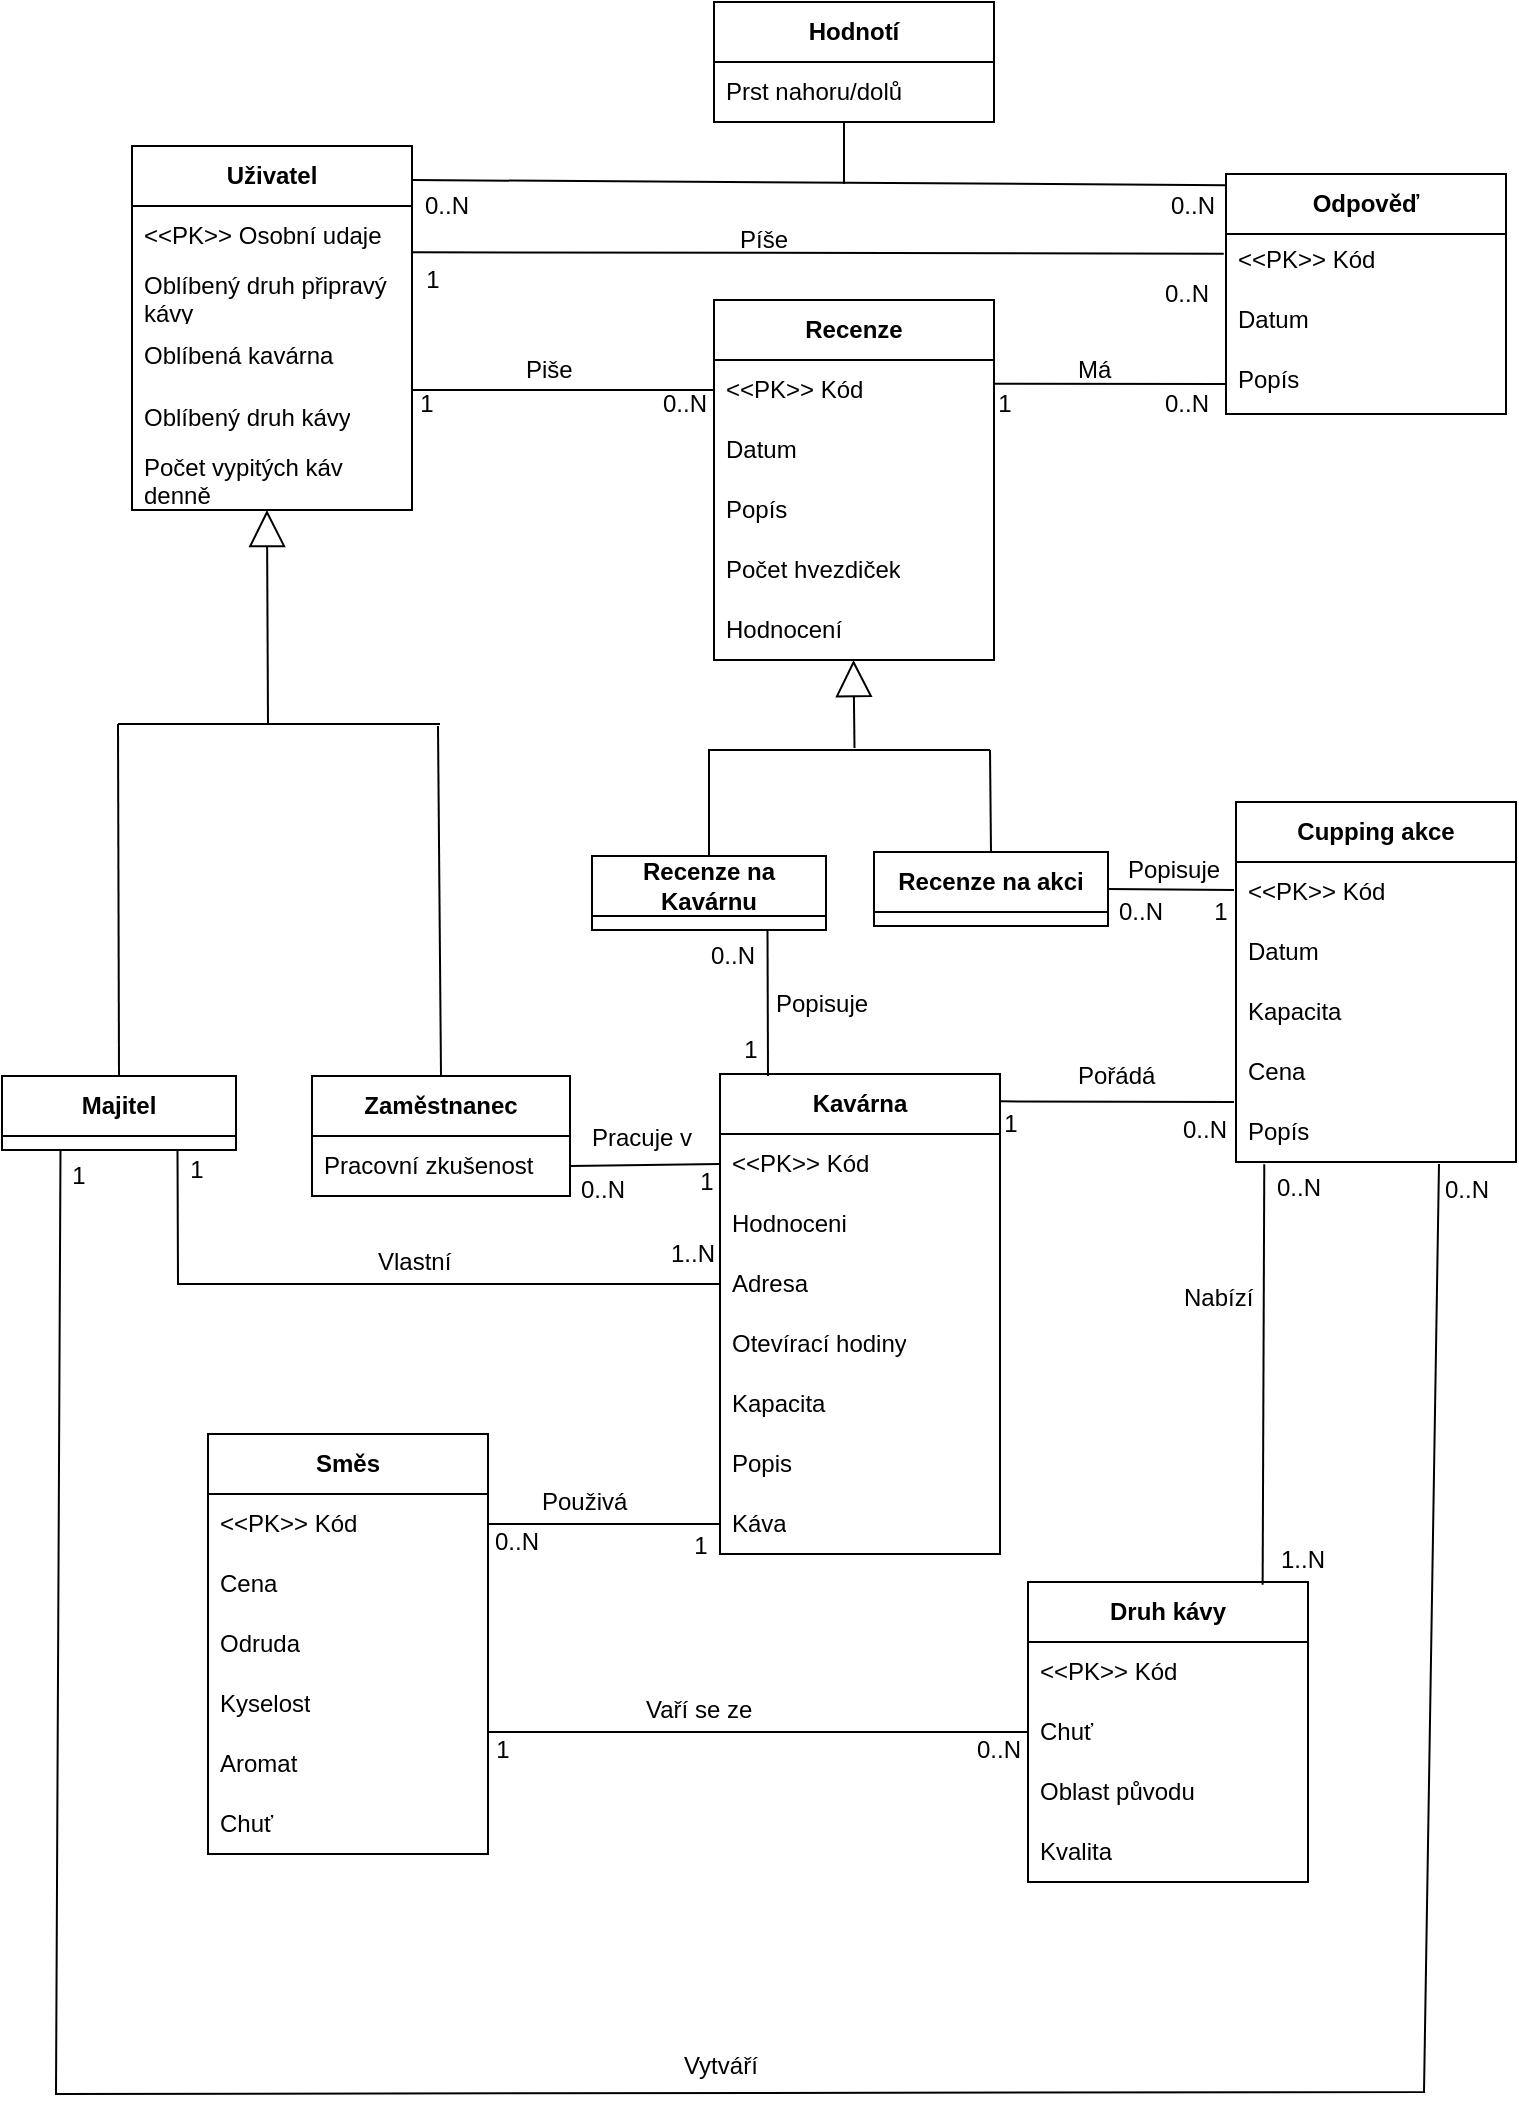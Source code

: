<mxfile version="24.0.4" type="device">
  <diagram name="Page-1" id="c4acf3e9-155e-7222-9cf6-157b1a14988f">
    <mxGraphModel dx="1434" dy="820" grid="0" gridSize="10" guides="1" tooltips="1" connect="1" arrows="1" fold="1" page="1" pageScale="1" pageWidth="850" pageHeight="1100" background="none" math="0" shadow="0">
      <root>
        <mxCell id="0" />
        <mxCell id="1" parent="0" />
        <mxCell id="gZv8Spt1mTWnGqwky7ZV-1" value="&lt;b&gt;Uživatel&lt;/b&gt;" style="swimlane;fontStyle=0;childLayout=stackLayout;horizontal=1;startSize=30;horizontalStack=0;resizeParent=1;resizeParentMax=0;resizeLast=0;collapsible=1;marginBottom=0;whiteSpace=wrap;html=1;spacingTop=0;" parent="1" vertex="1">
          <mxGeometry x="99" y="84" width="140" height="182" as="geometry" />
        </mxCell>
        <mxCell id="gZv8Spt1mTWnGqwky7ZV-2" value="&amp;lt;&amp;lt;PK&amp;gt;&amp;gt; Osobní udaje" style="text;strokeColor=none;fillColor=none;align=left;verticalAlign=middle;spacingLeft=4;spacingRight=4;overflow=hidden;points=[[0,0.5],[1,0.5]];portConstraint=eastwest;rotatable=0;whiteSpace=wrap;html=1;spacingTop=0;" parent="gZv8Spt1mTWnGqwky7ZV-1" vertex="1">
          <mxGeometry y="30" width="140" height="30" as="geometry" />
        </mxCell>
        <mxCell id="gZv8Spt1mTWnGqwky7ZV-3" value="Oblíbený druh připravý kávy" style="text;strokeColor=none;fillColor=none;align=left;verticalAlign=middle;spacingLeft=4;spacingRight=4;overflow=hidden;points=[[0,0.5],[1,0.5]];portConstraint=eastwest;rotatable=0;whiteSpace=wrap;html=1;spacingTop=0;" parent="gZv8Spt1mTWnGqwky7ZV-1" vertex="1">
          <mxGeometry y="60" width="140" height="30" as="geometry" />
        </mxCell>
        <mxCell id="gZv8Spt1mTWnGqwky7ZV-5" value="Oblíbená kavárna" style="text;strokeColor=none;fillColor=none;align=left;verticalAlign=middle;spacingLeft=4;spacingRight=4;overflow=hidden;points=[[0,0.5],[1,0.5]];portConstraint=eastwest;rotatable=0;whiteSpace=wrap;html=1;spacingTop=0;" parent="gZv8Spt1mTWnGqwky7ZV-1" vertex="1">
          <mxGeometry y="90" width="140" height="30" as="geometry" />
        </mxCell>
        <mxCell id="gZv8Spt1mTWnGqwky7ZV-6" value="Oblíbený druh kávy" style="text;strokeColor=none;fillColor=none;align=left;verticalAlign=middle;spacingLeft=4;spacingRight=4;overflow=hidden;points=[[0,0.5],[1,0.5]];portConstraint=eastwest;rotatable=0;whiteSpace=wrap;html=1;spacingTop=0;" parent="gZv8Spt1mTWnGqwky7ZV-1" vertex="1">
          <mxGeometry y="120" width="140" height="31" as="geometry" />
        </mxCell>
        <mxCell id="wn5kkIPa1Au65ifUgXvk-17" value="Počet vypitých káv denně" style="text;strokeColor=none;fillColor=none;align=left;verticalAlign=middle;spacingLeft=4;spacingRight=4;overflow=hidden;points=[[0,0.5],[1,0.5]];portConstraint=eastwest;rotatable=0;whiteSpace=wrap;html=1;spacingTop=0;" parent="gZv8Spt1mTWnGqwky7ZV-1" vertex="1">
          <mxGeometry y="151" width="140" height="31" as="geometry" />
        </mxCell>
        <mxCell id="gZv8Spt1mTWnGqwky7ZV-7" value="&lt;b style=&quot;border-color: var(--border-color);&quot;&gt;Recenze&lt;/b&gt;" style="swimlane;fontStyle=0;childLayout=stackLayout;horizontal=1;startSize=30;horizontalStack=0;resizeParent=1;resizeParentMax=0;resizeLast=0;collapsible=1;marginBottom=0;whiteSpace=wrap;html=1;spacingTop=0;" parent="1" vertex="1">
          <mxGeometry x="390" y="161" width="140" height="180" as="geometry">
            <mxRectangle x="390" y="175" width="84" height="30" as="alternateBounds" />
          </mxGeometry>
        </mxCell>
        <mxCell id="gZv8Spt1mTWnGqwky7ZV-8" value="&amp;lt;&amp;lt;PK&amp;gt;&amp;gt; Kód" style="text;strokeColor=none;fillColor=none;align=left;verticalAlign=middle;spacingLeft=4;spacingRight=4;overflow=hidden;points=[[0,0.5],[1,0.5]];portConstraint=eastwest;rotatable=0;whiteSpace=wrap;html=1;spacingTop=0;" parent="gZv8Spt1mTWnGqwky7ZV-7" vertex="1">
          <mxGeometry y="30" width="140" height="30" as="geometry" />
        </mxCell>
        <mxCell id="gZv8Spt1mTWnGqwky7ZV-9" value="Datum" style="text;strokeColor=none;fillColor=none;align=left;verticalAlign=middle;spacingLeft=4;spacingRight=4;overflow=hidden;points=[[0,0.5],[1,0.5]];portConstraint=eastwest;rotatable=0;whiteSpace=wrap;html=1;spacingTop=0;" parent="gZv8Spt1mTWnGqwky7ZV-7" vertex="1">
          <mxGeometry y="60" width="140" height="30" as="geometry" />
        </mxCell>
        <mxCell id="gZv8Spt1mTWnGqwky7ZV-10" value="Popís" style="text;strokeColor=none;fillColor=none;align=left;verticalAlign=middle;spacingLeft=4;spacingRight=4;overflow=hidden;points=[[0,0.5],[1,0.5]];portConstraint=eastwest;rotatable=0;whiteSpace=wrap;html=1;spacingTop=0;" parent="gZv8Spt1mTWnGqwky7ZV-7" vertex="1">
          <mxGeometry y="90" width="140" height="30" as="geometry" />
        </mxCell>
        <mxCell id="gZv8Spt1mTWnGqwky7ZV-11" value="Počet hvezdiček" style="text;strokeColor=none;fillColor=none;align=left;verticalAlign=middle;spacingLeft=4;spacingRight=4;overflow=hidden;points=[[0,0.5],[1,0.5]];portConstraint=eastwest;rotatable=0;whiteSpace=wrap;html=1;spacingTop=0;" parent="gZv8Spt1mTWnGqwky7ZV-7" vertex="1">
          <mxGeometry y="120" width="140" height="30" as="geometry" />
        </mxCell>
        <mxCell id="gZv8Spt1mTWnGqwky7ZV-12" value="Hodnocení" style="text;strokeColor=none;fillColor=none;align=left;verticalAlign=middle;spacingLeft=4;spacingRight=4;overflow=hidden;points=[[0,0.5],[1,0.5]];portConstraint=eastwest;rotatable=0;whiteSpace=wrap;html=1;spacingTop=0;" parent="gZv8Spt1mTWnGqwky7ZV-7" vertex="1">
          <mxGeometry y="150" width="140" height="30" as="geometry" />
        </mxCell>
        <mxCell id="gZv8Spt1mTWnGqwky7ZV-13" value="&lt;b&gt;Odpověď&lt;/b&gt;" style="swimlane;fontStyle=0;childLayout=stackLayout;horizontal=1;startSize=30;horizontalStack=0;resizeParent=1;resizeParentMax=0;resizeLast=0;collapsible=1;marginBottom=0;whiteSpace=wrap;html=1;spacingTop=0;" parent="1" vertex="1">
          <mxGeometry x="646" y="98.01" width="140" height="120" as="geometry" />
        </mxCell>
        <mxCell id="gZv8Spt1mTWnGqwky7ZV-14" value="&amp;lt;&amp;lt;PK&amp;gt;&amp;gt; Kód" style="text;strokeColor=none;fillColor=none;align=left;verticalAlign=middle;spacingLeft=4;spacingRight=4;overflow=hidden;points=[[0,0.5],[1,0.5]];portConstraint=eastwest;rotatable=0;whiteSpace=wrap;html=1;spacingTop=-11;spacingBottom=-6;" parent="gZv8Spt1mTWnGqwky7ZV-13" vertex="1">
          <mxGeometry y="30" width="140" height="30" as="geometry" />
        </mxCell>
        <mxCell id="gZv8Spt1mTWnGqwky7ZV-15" value="Datum" style="text;strokeColor=none;fillColor=none;align=left;verticalAlign=middle;spacingLeft=4;spacingRight=4;overflow=hidden;points=[[0,0.5],[1,0.5]];portConstraint=eastwest;rotatable=0;whiteSpace=wrap;html=1;spacingTop=-11;spacingBottom=-6;" parent="gZv8Spt1mTWnGqwky7ZV-13" vertex="1">
          <mxGeometry y="60" width="140" height="30" as="geometry" />
        </mxCell>
        <mxCell id="gZv8Spt1mTWnGqwky7ZV-16" value="Popís" style="text;strokeColor=none;fillColor=none;align=left;verticalAlign=middle;spacingLeft=4;spacingRight=4;overflow=hidden;points=[[0,0.5],[1,0.5]];portConstraint=eastwest;rotatable=0;whiteSpace=wrap;html=1;spacingTop=-11;spacingBottom=-6;" parent="gZv8Spt1mTWnGqwky7ZV-13" vertex="1">
          <mxGeometry y="90" width="140" height="30" as="geometry" />
        </mxCell>
        <mxCell id="gZv8Spt1mTWnGqwky7ZV-19" value="Zaměstnanec" style="swimlane;fontStyle=1;childLayout=stackLayout;horizontal=1;startSize=30;horizontalStack=0;resizeParent=1;resizeParentMax=0;resizeLast=0;collapsible=1;marginBottom=0;whiteSpace=wrap;html=1;spacingTop=0;" parent="1" vertex="1">
          <mxGeometry x="189" y="549" width="129" height="60" as="geometry" />
        </mxCell>
        <mxCell id="gZv8Spt1mTWnGqwky7ZV-20" value="Pracovní zkušenost" style="text;strokeColor=none;fillColor=none;align=left;verticalAlign=middle;spacingLeft=4;spacingRight=4;overflow=hidden;points=[[0,0.5],[1,0.5]];portConstraint=eastwest;rotatable=0;whiteSpace=wrap;html=1;spacingTop=0;" parent="gZv8Spt1mTWnGqwky7ZV-19" vertex="1">
          <mxGeometry y="30" width="129" height="30" as="geometry" />
        </mxCell>
        <mxCell id="gZv8Spt1mTWnGqwky7ZV-25" value="Majitel" style="swimlane;fontStyle=1;childLayout=stackLayout;horizontal=1;startSize=30;horizontalStack=0;resizeParent=1;resizeParentMax=0;resizeLast=0;collapsible=1;marginBottom=0;whiteSpace=wrap;html=1;spacingTop=0;" parent="1" vertex="1">
          <mxGeometry x="34" y="549" width="117" height="37" as="geometry" />
        </mxCell>
        <mxCell id="gZv8Spt1mTWnGqwky7ZV-27" value="&lt;b style=&quot;border-color: var(--border-color);&quot;&gt;Kavárna&lt;/b&gt;" style="swimlane;fontStyle=0;childLayout=stackLayout;horizontal=1;startSize=30;horizontalStack=0;resizeParent=1;resizeParentMax=0;resizeLast=0;collapsible=1;marginBottom=0;whiteSpace=wrap;html=1;spacingTop=0;" parent="1" vertex="1">
          <mxGeometry x="393" y="548" width="140" height="240" as="geometry" />
        </mxCell>
        <mxCell id="gZv8Spt1mTWnGqwky7ZV-28" value="&amp;lt;&amp;lt;PK&amp;gt;&amp;gt; Kód" style="text;strokeColor=none;fillColor=none;align=left;verticalAlign=middle;spacingLeft=4;spacingRight=4;overflow=hidden;points=[[0,0.5],[1,0.5]];portConstraint=eastwest;rotatable=0;whiteSpace=wrap;html=1;spacingTop=0;" parent="gZv8Spt1mTWnGqwky7ZV-27" vertex="1">
          <mxGeometry y="30" width="140" height="30" as="geometry" />
        </mxCell>
        <mxCell id="gZv8Spt1mTWnGqwky7ZV-29" value="Hodnoceni&lt;br/&gt;" style="text;strokeColor=none;fillColor=none;align=left;verticalAlign=middle;spacingLeft=4;spacingRight=4;overflow=hidden;points=[[0,0.5],[1,0.5]];portConstraint=eastwest;rotatable=0;whiteSpace=wrap;html=1;spacingTop=0;" parent="gZv8Spt1mTWnGqwky7ZV-27" vertex="1">
          <mxGeometry y="60" width="140" height="30" as="geometry" />
        </mxCell>
        <mxCell id="gZv8Spt1mTWnGqwky7ZV-30" value="Adresa" style="text;strokeColor=none;fillColor=none;align=left;verticalAlign=middle;spacingLeft=4;spacingRight=4;overflow=hidden;points=[[0,0.5],[1,0.5]];portConstraint=eastwest;rotatable=0;whiteSpace=wrap;html=1;spacingTop=0;" parent="gZv8Spt1mTWnGqwky7ZV-27" vertex="1">
          <mxGeometry y="90" width="140" height="30" as="geometry" />
        </mxCell>
        <mxCell id="gZv8Spt1mTWnGqwky7ZV-31" value="Otevírací hodiny" style="text;strokeColor=none;fillColor=none;align=left;verticalAlign=middle;spacingLeft=4;spacingRight=4;overflow=hidden;points=[[0,0.5],[1,0.5]];portConstraint=eastwest;rotatable=0;whiteSpace=wrap;html=1;spacingTop=0;" parent="gZv8Spt1mTWnGqwky7ZV-27" vertex="1">
          <mxGeometry y="120" width="140" height="30" as="geometry" />
        </mxCell>
        <mxCell id="gZv8Spt1mTWnGqwky7ZV-32" value="Kapacita" style="text;strokeColor=none;fillColor=none;align=left;verticalAlign=middle;spacingLeft=4;spacingRight=4;overflow=hidden;points=[[0,0.5],[1,0.5]];portConstraint=eastwest;rotatable=0;whiteSpace=wrap;html=1;spacingTop=0;" parent="gZv8Spt1mTWnGqwky7ZV-27" vertex="1">
          <mxGeometry y="150" width="140" height="30" as="geometry" />
        </mxCell>
        <mxCell id="gZv8Spt1mTWnGqwky7ZV-33" value="Popis" style="text;strokeColor=none;fillColor=none;align=left;verticalAlign=middle;spacingLeft=4;spacingRight=4;overflow=hidden;points=[[0,0.5],[1,0.5]];portConstraint=eastwest;rotatable=0;whiteSpace=wrap;html=1;spacingTop=0;" parent="gZv8Spt1mTWnGqwky7ZV-27" vertex="1">
          <mxGeometry y="180" width="140" height="30" as="geometry" />
        </mxCell>
        <mxCell id="gZv8Spt1mTWnGqwky7ZV-34" value="Káva" style="text;strokeColor=none;fillColor=none;align=left;verticalAlign=middle;spacingLeft=4;spacingRight=4;overflow=hidden;points=[[0,0.5],[1,0.5]];portConstraint=eastwest;rotatable=0;whiteSpace=wrap;html=1;spacingTop=0;" parent="gZv8Spt1mTWnGqwky7ZV-27" vertex="1">
          <mxGeometry y="210" width="140" height="30" as="geometry" />
        </mxCell>
        <mxCell id="gZv8Spt1mTWnGqwky7ZV-35" value="&lt;b style=&quot;border-color: var(--border-color);&quot;&gt;Směs&lt;/b&gt;" style="swimlane;fontStyle=0;childLayout=stackLayout;horizontal=1;startSize=30;horizontalStack=0;resizeParent=1;resizeParentMax=0;resizeLast=0;collapsible=1;marginBottom=0;whiteSpace=wrap;html=1;spacingTop=0;" parent="1" vertex="1">
          <mxGeometry x="137" y="728" width="140" height="210" as="geometry" />
        </mxCell>
        <mxCell id="gZv8Spt1mTWnGqwky7ZV-36" value="&amp;lt;&amp;lt;PK&amp;gt;&amp;gt; Kód" style="text;strokeColor=none;fillColor=none;align=left;verticalAlign=middle;spacingLeft=4;spacingRight=4;overflow=hidden;points=[[0,0.5],[1,0.5]];portConstraint=eastwest;rotatable=0;whiteSpace=wrap;html=1;spacingTop=0;" parent="gZv8Spt1mTWnGqwky7ZV-35" vertex="1">
          <mxGeometry y="30" width="140" height="30" as="geometry" />
        </mxCell>
        <mxCell id="gZv8Spt1mTWnGqwky7ZV-37" value="Cena&lt;br/&gt;" style="text;strokeColor=none;fillColor=none;align=left;verticalAlign=middle;spacingLeft=4;spacingRight=4;overflow=hidden;points=[[0,0.5],[1,0.5]];portConstraint=eastwest;rotatable=0;whiteSpace=wrap;html=1;spacingTop=0;" parent="gZv8Spt1mTWnGqwky7ZV-35" vertex="1">
          <mxGeometry y="60" width="140" height="30" as="geometry" />
        </mxCell>
        <mxCell id="gZv8Spt1mTWnGqwky7ZV-38" value="Odruda&lt;br/&gt;" style="text;strokeColor=none;fillColor=none;align=left;verticalAlign=middle;spacingLeft=4;spacingRight=4;overflow=hidden;points=[[0,0.5],[1,0.5]];portConstraint=eastwest;rotatable=0;whiteSpace=wrap;html=1;spacingTop=0;" parent="gZv8Spt1mTWnGqwky7ZV-35" vertex="1">
          <mxGeometry y="90" width="140" height="30" as="geometry" />
        </mxCell>
        <mxCell id="gZv8Spt1mTWnGqwky7ZV-39" value="Kyselost" style="text;strokeColor=none;fillColor=none;align=left;verticalAlign=middle;spacingLeft=4;spacingRight=4;overflow=hidden;points=[[0,0.5],[1,0.5]];portConstraint=eastwest;rotatable=0;whiteSpace=wrap;html=1;spacingTop=0;" parent="gZv8Spt1mTWnGqwky7ZV-35" vertex="1">
          <mxGeometry y="120" width="140" height="30" as="geometry" />
        </mxCell>
        <mxCell id="gZv8Spt1mTWnGqwky7ZV-40" value="Aromat" style="text;strokeColor=none;fillColor=none;align=left;verticalAlign=middle;spacingLeft=4;spacingRight=4;overflow=hidden;points=[[0,0.5],[1,0.5]];portConstraint=eastwest;rotatable=0;whiteSpace=wrap;html=1;spacingTop=0;" parent="gZv8Spt1mTWnGqwky7ZV-35" vertex="1">
          <mxGeometry y="150" width="140" height="30" as="geometry" />
        </mxCell>
        <mxCell id="gZv8Spt1mTWnGqwky7ZV-41" value="Chuť" style="text;strokeColor=none;fillColor=none;align=left;verticalAlign=middle;spacingLeft=4;spacingRight=4;overflow=hidden;points=[[0,0.5],[1,0.5]];portConstraint=eastwest;rotatable=0;whiteSpace=wrap;html=1;spacingTop=0;" parent="gZv8Spt1mTWnGqwky7ZV-35" vertex="1">
          <mxGeometry y="180" width="140" height="30" as="geometry" />
        </mxCell>
        <mxCell id="gZv8Spt1mTWnGqwky7ZV-43" value="&lt;b style=&quot;border-color: var(--border-color);&quot;&gt;Cupping akce&lt;/b&gt;" style="swimlane;fontStyle=0;childLayout=stackLayout;horizontal=1;startSize=30;horizontalStack=0;resizeParent=1;resizeParentMax=0;resizeLast=0;collapsible=1;marginBottom=0;whiteSpace=wrap;html=1;spacingTop=0;" parent="1" vertex="1">
          <mxGeometry x="651" y="412" width="140" height="180" as="geometry" />
        </mxCell>
        <mxCell id="gZv8Spt1mTWnGqwky7ZV-44" value="&amp;lt;&amp;lt;PK&amp;gt;&amp;gt; Kód" style="text;strokeColor=none;fillColor=none;align=left;verticalAlign=middle;spacingLeft=4;spacingRight=4;overflow=hidden;points=[[0,0.5],[1,0.5]];portConstraint=eastwest;rotatable=0;whiteSpace=wrap;html=1;spacingTop=0;" parent="gZv8Spt1mTWnGqwky7ZV-43" vertex="1">
          <mxGeometry y="30" width="140" height="30" as="geometry" />
        </mxCell>
        <mxCell id="gZv8Spt1mTWnGqwky7ZV-45" value="Datum" style="text;strokeColor=none;fillColor=none;align=left;verticalAlign=middle;spacingLeft=4;spacingRight=4;overflow=hidden;points=[[0,0.5],[1,0.5]];portConstraint=eastwest;rotatable=0;whiteSpace=wrap;html=1;spacingTop=0;" parent="gZv8Spt1mTWnGqwky7ZV-43" vertex="1">
          <mxGeometry y="60" width="140" height="30" as="geometry" />
        </mxCell>
        <mxCell id="gZv8Spt1mTWnGqwky7ZV-46" value="Kapacita" style="text;strokeColor=none;fillColor=none;align=left;verticalAlign=middle;spacingLeft=4;spacingRight=4;overflow=hidden;points=[[0,0.5],[1,0.5]];portConstraint=eastwest;rotatable=0;whiteSpace=wrap;html=1;spacingTop=0;" parent="gZv8Spt1mTWnGqwky7ZV-43" vertex="1">
          <mxGeometry y="90" width="140" height="30" as="geometry" />
        </mxCell>
        <mxCell id="gZv8Spt1mTWnGqwky7ZV-47" value="Cena" style="text;strokeColor=none;fillColor=none;align=left;verticalAlign=middle;spacingLeft=4;spacingRight=4;overflow=hidden;points=[[0,0.5],[1,0.5]];portConstraint=eastwest;rotatable=0;whiteSpace=wrap;html=1;spacingTop=0;" parent="gZv8Spt1mTWnGqwky7ZV-43" vertex="1">
          <mxGeometry y="120" width="140" height="30" as="geometry" />
        </mxCell>
        <mxCell id="gZv8Spt1mTWnGqwky7ZV-48" value="Popís&lt;br/&gt;" style="text;strokeColor=none;fillColor=none;align=left;verticalAlign=middle;spacingLeft=4;spacingRight=4;overflow=hidden;points=[[0,0.5],[1,0.5]];portConstraint=eastwest;rotatable=0;whiteSpace=wrap;html=1;spacingTop=0;" parent="gZv8Spt1mTWnGqwky7ZV-43" vertex="1">
          <mxGeometry y="150" width="140" height="30" as="geometry" />
        </mxCell>
        <mxCell id="gZv8Spt1mTWnGqwky7ZV-50" value="Druh kávy" style="swimlane;fontStyle=1;childLayout=stackLayout;horizontal=1;startSize=30;horizontalStack=0;resizeParent=1;resizeParentMax=0;resizeLast=0;collapsible=1;marginBottom=0;whiteSpace=wrap;html=1;spacingTop=0;" parent="1" vertex="1">
          <mxGeometry x="547" y="802" width="140" height="150" as="geometry" />
        </mxCell>
        <mxCell id="gZv8Spt1mTWnGqwky7ZV-51" value="&amp;lt;&amp;lt;PK&amp;gt;&amp;gt; Kód" style="text;strokeColor=none;fillColor=none;align=left;verticalAlign=middle;spacingLeft=4;spacingRight=4;overflow=hidden;points=[[0,0.5],[1,0.5]];portConstraint=eastwest;rotatable=0;whiteSpace=wrap;html=1;spacingTop=0;" parent="gZv8Spt1mTWnGqwky7ZV-50" vertex="1">
          <mxGeometry y="30" width="140" height="30" as="geometry" />
        </mxCell>
        <mxCell id="gZv8Spt1mTWnGqwky7ZV-135" value="Chuť" style="text;strokeColor=none;fillColor=none;align=left;verticalAlign=middle;spacingLeft=4;spacingRight=4;overflow=hidden;points=[[0,0.5],[1,0.5]];portConstraint=eastwest;rotatable=0;whiteSpace=wrap;html=1;spacingTop=0;" parent="gZv8Spt1mTWnGqwky7ZV-50" vertex="1">
          <mxGeometry y="60" width="140" height="30" as="geometry" />
        </mxCell>
        <mxCell id="gZv8Spt1mTWnGqwky7ZV-136" value="Oblast původu" style="text;strokeColor=none;fillColor=none;align=left;verticalAlign=middle;spacingLeft=4;spacingRight=4;overflow=hidden;points=[[0,0.5],[1,0.5]];portConstraint=eastwest;rotatable=0;whiteSpace=wrap;html=1;spacingTop=0;" parent="gZv8Spt1mTWnGqwky7ZV-50" vertex="1">
          <mxGeometry y="90" width="140" height="30" as="geometry" />
        </mxCell>
        <mxCell id="gZv8Spt1mTWnGqwky7ZV-137" value="Kvalita" style="text;strokeColor=none;fillColor=none;align=left;verticalAlign=middle;spacingLeft=4;spacingRight=4;overflow=hidden;points=[[0,0.5],[1,0.5]];portConstraint=eastwest;rotatable=0;whiteSpace=wrap;html=1;spacingTop=0;" parent="gZv8Spt1mTWnGqwky7ZV-50" vertex="1">
          <mxGeometry y="120" width="140" height="30" as="geometry" />
        </mxCell>
        <mxCell id="gZv8Spt1mTWnGqwky7ZV-58" value="" style="endArrow=none;html=1;rounded=0;entryX=0.934;entryY=0.1;entryDx=0;entryDy=0;entryPerimeter=0;spacingTop=0;" parent="1" target="gZv8Spt1mTWnGqwky7ZV-124" edge="1">
          <mxGeometry width="50" height="50" relative="1" as="geometry">
            <mxPoint x="239" y="101" as="sourcePoint" />
            <mxPoint x="359" y="164" as="targetPoint" />
          </mxGeometry>
        </mxCell>
        <mxCell id="gZv8Spt1mTWnGqwky7ZV-60" value="" style="endArrow=none;html=1;rounded=0;exitX=0.998;exitY=0.771;exitDx=0;exitDy=0;exitPerimeter=0;spacingTop=0;entryX=-0.008;entryY=0.327;entryDx=0;entryDy=0;entryPerimeter=0;" parent="1" source="gZv8Spt1mTWnGqwky7ZV-2" target="gZv8Spt1mTWnGqwky7ZV-14" edge="1">
          <mxGeometry width="50" height="50" relative="1" as="geometry">
            <mxPoint x="240" y="178" as="sourcePoint" />
            <mxPoint x="644" y="147" as="targetPoint" />
          </mxGeometry>
        </mxCell>
        <mxCell id="gZv8Spt1mTWnGqwky7ZV-62" value="" style="endArrow=none;html=1;rounded=0;exitX=0.313;exitY=0.109;exitDx=0;exitDy=0;spacingTop=0;entryX=0;entryY=0.5;entryDx=0;entryDy=0;exitPerimeter=0;" parent="1" source="gZv8Spt1mTWnGqwky7ZV-126" target="gZv8Spt1mTWnGqwky7ZV-16" edge="1">
          <mxGeometry width="50" height="50" relative="1" as="geometry">
            <mxPoint x="515" y="251" as="sourcePoint" />
            <mxPoint x="654" y="188" as="targetPoint" />
          </mxGeometry>
        </mxCell>
        <mxCell id="gZv8Spt1mTWnGqwky7ZV-64" value="Má" style="text;whiteSpace=wrap;html=1;spacingTop=0;" parent="1" vertex="1">
          <mxGeometry x="569.997" y="182.007" width="45" height="36" as="geometry" />
        </mxCell>
        <mxCell id="gZv8Spt1mTWnGqwky7ZV-65" value="" style="endArrow=block;endSize=16;endFill=0;html=1;rounded=0;spacingTop=0;entryX=0.482;entryY=1;entryDx=0;entryDy=0;entryPerimeter=0;" parent="1" target="wn5kkIPa1Au65ifUgXvk-17" edge="1">
          <mxGeometry x="0.004" width="160" relative="1" as="geometry">
            <mxPoint x="167" y="373" as="sourcePoint" />
            <mxPoint x="167" y="327" as="targetPoint" />
            <mxPoint as="offset" />
          </mxGeometry>
        </mxCell>
        <mxCell id="gZv8Spt1mTWnGqwky7ZV-68" value="" style="endArrow=none;html=1;rounded=0;entryX=0;entryY=0.5;entryDx=0;entryDy=0;exitX=1;exitY=0.5;exitDx=0;exitDy=0;spacingTop=0;" parent="1" source="gZv8Spt1mTWnGqwky7ZV-20" target="gZv8Spt1mTWnGqwky7ZV-28" edge="1">
          <mxGeometry width="50" height="50" relative="1" as="geometry">
            <mxPoint x="307" y="477" as="sourcePoint" />
            <mxPoint x="374" y="513" as="targetPoint" />
          </mxGeometry>
        </mxCell>
        <mxCell id="gZv8Spt1mTWnGqwky7ZV-69" value="Pracuje v" style="text;whiteSpace=wrap;spacingTop=0;" parent="1" vertex="1">
          <mxGeometry x="327.0" y="566.002" width="77" height="36" as="geometry" />
        </mxCell>
        <mxCell id="gZv8Spt1mTWnGqwky7ZV-70" value="" style="endArrow=none;html=1;rounded=0;entryX=0;entryY=0.5;entryDx=0;entryDy=0;spacingTop=0;" parent="1" target="gZv8Spt1mTWnGqwky7ZV-8" edge="1">
          <mxGeometry width="50" height="50" relative="1" as="geometry">
            <mxPoint x="239" y="206" as="sourcePoint" />
            <mxPoint x="368" y="276" as="targetPoint" />
          </mxGeometry>
        </mxCell>
        <mxCell id="gZv8Spt1mTWnGqwky7ZV-71" value="Piše" style="text;whiteSpace=wrap;html=1;spacingTop=0;" parent="1" vertex="1">
          <mxGeometry x="294.001" y="182.004" width="51" height="36" as="geometry" />
        </mxCell>
        <mxCell id="gZv8Spt1mTWnGqwky7ZV-72" value="" style="endArrow=none;html=1;rounded=0;spacingTop=0;entryX=0;entryY=0.5;entryDx=0;entryDy=0;exitX=1;exitY=0.5;exitDx=0;exitDy=0;" parent="1" source="gZv8Spt1mTWnGqwky7ZV-36" target="gZv8Spt1mTWnGqwky7ZV-34" edge="1">
          <mxGeometry width="50" height="50" relative="1" as="geometry">
            <mxPoint x="280" y="779" as="sourcePoint" />
            <mxPoint x="418" y="899" as="targetPoint" />
          </mxGeometry>
        </mxCell>
        <mxCell id="gZv8Spt1mTWnGqwky7ZV-74" value="" style="endArrow=none;html=1;rounded=0;exitX=1;exitY=0.5;exitDx=0;exitDy=0;spacingTop=0;" parent="1" source="adDygDl6q8lvjOEfzrc6-4" edge="1">
          <mxGeometry width="50" height="50" relative="1" as="geometry">
            <mxPoint x="613" y="430" as="sourcePoint" />
            <mxPoint x="650" y="456" as="targetPoint" />
            <Array as="points" />
          </mxGeometry>
        </mxCell>
        <mxCell id="gZv8Spt1mTWnGqwky7ZV-75" value="Popisuje" style="text;whiteSpace=wrap;html=1;spacingTop=0;" parent="1" vertex="1">
          <mxGeometry x="595.497" y="431.997" width="43" height="36" as="geometry" />
        </mxCell>
        <mxCell id="gZv8Spt1mTWnGqwky7ZV-77" value="Použivá" style="text;whiteSpace=wrap;html=1;spacingTop=0;" parent="1" vertex="1">
          <mxGeometry x="302" y="747.996" width="71" height="36" as="geometry" />
        </mxCell>
        <mxCell id="gZv8Spt1mTWnGqwky7ZV-78" value="" style="endArrow=none;html=1;rounded=0;entryX=0;entryY=0.5;entryDx=0;entryDy=0;spacingTop=0;exitX=1;exitY=0.967;exitDx=0;exitDy=0;exitPerimeter=0;" parent="1" source="gZv8Spt1mTWnGqwky7ZV-39" target="gZv8Spt1mTWnGqwky7ZV-135" edge="1">
          <mxGeometry width="50" height="50" relative="1" as="geometry">
            <mxPoint x="340" y="892" as="sourcePoint" />
            <mxPoint x="545.32" y="824.44" as="targetPoint" />
          </mxGeometry>
        </mxCell>
        <mxCell id="gZv8Spt1mTWnGqwky7ZV-80" value="Vytváří" style="text;whiteSpace=wrap;html=1;spacingTop=0;" parent="1" vertex="1">
          <mxGeometry x="372.998" y="1030.004" width="65" height="36" as="geometry" />
        </mxCell>
        <mxCell id="gZv8Spt1mTWnGqwky7ZV-81" value="" style="endArrow=none;html=1;rounded=0;spacingTop=0;exitX=1.003;exitY=0.057;exitDx=0;exitDy=0;exitPerimeter=0;" parent="1" source="gZv8Spt1mTWnGqwky7ZV-27" edge="1">
          <mxGeometry width="50" height="50" relative="1" as="geometry">
            <mxPoint x="534" y="563" as="sourcePoint" />
            <mxPoint x="650" y="562" as="targetPoint" />
          </mxGeometry>
        </mxCell>
        <mxCell id="gZv8Spt1mTWnGqwky7ZV-82" value="Pořádá" style="text;whiteSpace=wrap;html=1;spacingTop=0;" parent="1" vertex="1">
          <mxGeometry x="570" y="535" width="50" height="36" as="geometry" />
        </mxCell>
        <mxCell id="gZv8Spt1mTWnGqwky7ZV-83" value="" style="endArrow=none;html=1;rounded=0;entryX=0.008;entryY=0.974;entryDx=0;entryDy=0;entryPerimeter=0;spacingTop=0;exitX=0.101;exitY=1.038;exitDx=0;exitDy=0;exitPerimeter=0;" parent="1" source="gZv8Spt1mTWnGqwky7ZV-48" target="gZv8Spt1mTWnGqwky7ZV-109" edge="1">
          <mxGeometry width="50" height="50" relative="1" as="geometry">
            <mxPoint x="668" y="660" as="sourcePoint" />
            <mxPoint x="687" y="789" as="targetPoint" />
          </mxGeometry>
        </mxCell>
        <mxCell id="gZv8Spt1mTWnGqwky7ZV-85" value="" style="endArrow=none;html=1;rounded=0;entryX=0;entryY=0.5;entryDx=0;entryDy=0;spacingTop=0;exitX=0.75;exitY=1;exitDx=0;exitDy=0;" parent="1" source="gZv8Spt1mTWnGqwky7ZV-25" target="gZv8Spt1mTWnGqwky7ZV-30" edge="1">
          <mxGeometry width="50" height="50" relative="1" as="geometry">
            <mxPoint x="153" y="707" as="sourcePoint" />
            <mxPoint x="371" y="599" as="targetPoint" />
            <Array as="points">
              <mxPoint x="122" y="653" />
            </Array>
          </mxGeometry>
        </mxCell>
        <mxCell id="gZv8Spt1mTWnGqwky7ZV-86" value="Vlastní" style="text;whiteSpace=wrap;spacingTop=0;" parent="1" vertex="1">
          <mxGeometry x="219.997" y="627.999" width="63" height="36" as="geometry" />
        </mxCell>
        <mxCell id="gZv8Spt1mTWnGqwky7ZV-87" value="Píše" style="text;whiteSpace=wrap;html=1;spacingTop=0;" parent="1" vertex="1">
          <mxGeometry x="401.004" y="116.996" width="69" height="36" as="geometry" />
        </mxCell>
        <mxCell id="gZv8Spt1mTWnGqwky7ZV-88" value="Vaří se ze" style="text;whiteSpace=wrap;spacingTop=0;" parent="1" vertex="1">
          <mxGeometry x="354.001" y="852.003" width="80" height="36" as="geometry" />
        </mxCell>
        <mxCell id="gZv8Spt1mTWnGqwky7ZV-89" value="Nabízí" style="text;whiteSpace=wrap;spacingTop=0;" parent="1" vertex="1">
          <mxGeometry x="622.996" y="645.998" width="61" height="36" as="geometry" />
        </mxCell>
        <mxCell id="gZv8Spt1mTWnGqwky7ZV-99" value="" style="endArrow=none;html=1;rounded=0;spacingTop=0;" parent="1" edge="1">
          <mxGeometry width="50" height="50" relative="1" as="geometry">
            <mxPoint x="92" y="373" as="sourcePoint" />
            <mxPoint x="253" y="373" as="targetPoint" />
          </mxGeometry>
        </mxCell>
        <mxCell id="gZv8Spt1mTWnGqwky7ZV-100" value="" style="endArrow=none;html=1;rounded=0;exitX=0.5;exitY=0;exitDx=0;exitDy=0;spacingTop=0;" parent="1" source="gZv8Spt1mTWnGqwky7ZV-25" edge="1">
          <mxGeometry width="50" height="50" relative="1" as="geometry">
            <mxPoint x="86" y="411" as="sourcePoint" />
            <mxPoint x="92" y="373" as="targetPoint" />
          </mxGeometry>
        </mxCell>
        <mxCell id="gZv8Spt1mTWnGqwky7ZV-101" value="" style="endArrow=none;html=1;rounded=0;spacingTop=0;exitX=0.5;exitY=0;exitDx=0;exitDy=0;" parent="1" source="gZv8Spt1mTWnGqwky7ZV-19" edge="1">
          <mxGeometry width="50" height="50" relative="1" as="geometry">
            <mxPoint x="252" y="412" as="sourcePoint" />
            <mxPoint x="252" y="374" as="targetPoint" />
          </mxGeometry>
        </mxCell>
        <mxCell id="gZv8Spt1mTWnGqwky7ZV-102" value="" style="endArrow=none;html=1;rounded=0;entryX=0.725;entryY=1.033;entryDx=0;entryDy=0;entryPerimeter=0;spacingTop=0;exitX=0.25;exitY=1;exitDx=0;exitDy=0;" parent="1" source="gZv8Spt1mTWnGqwky7ZV-25" target="gZv8Spt1mTWnGqwky7ZV-48" edge="1">
          <mxGeometry width="50" height="50" relative="1" as="geometry">
            <mxPoint x="61" y="634" as="sourcePoint" />
            <mxPoint x="347" y="559" as="targetPoint" />
            <Array as="points">
              <mxPoint x="61" y="1058" />
              <mxPoint x="745" y="1057" />
            </Array>
          </mxGeometry>
        </mxCell>
        <mxCell id="gZv8Spt1mTWnGqwky7ZV-103" value="0..N" style="text;html=1;align=center;verticalAlign=middle;resizable=0;points=[];autosize=1;strokeColor=none;fillColor=none;" parent="1" vertex="1">
          <mxGeometry x="746" y="593" width="40" height="26" as="geometry" />
        </mxCell>
        <mxCell id="gZv8Spt1mTWnGqwky7ZV-104" value="0..N" style="text;html=1;align=center;verticalAlign=middle;resizable=0;points=[];autosize=1;strokeColor=none;fillColor=none;" parent="1" vertex="1">
          <mxGeometry x="662" y="592" width="40" height="26" as="geometry" />
        </mxCell>
        <mxCell id="gZv8Spt1mTWnGqwky7ZV-105" value="1" style="text;html=1;align=center;verticalAlign=middle;resizable=0;points=[];autosize=1;strokeColor=none;fillColor=none;" parent="1" vertex="1">
          <mxGeometry x="59" y="586" width="25" height="26" as="geometry" />
        </mxCell>
        <mxCell id="gZv8Spt1mTWnGqwky7ZV-107" value="1" style="text;html=1;align=center;verticalAlign=middle;resizable=0;points=[];autosize=1;strokeColor=none;fillColor=none;" parent="1" vertex="1">
          <mxGeometry x="118" y="583" width="25" height="26" as="geometry" />
        </mxCell>
        <mxCell id="gZv8Spt1mTWnGqwky7ZV-108" value="1..N" style="text;html=1;align=center;verticalAlign=middle;resizable=0;points=[];autosize=1;strokeColor=none;fillColor=none;" parent="1" vertex="1">
          <mxGeometry x="359" y="625" width="40" height="26" as="geometry" />
        </mxCell>
        <mxCell id="gZv8Spt1mTWnGqwky7ZV-109" value="1..N" style="text;html=1;align=center;verticalAlign=middle;resizable=0;points=[];autosize=1;strokeColor=none;fillColor=none;" parent="1" vertex="1">
          <mxGeometry x="664" y="778" width="40" height="26" as="geometry" />
        </mxCell>
        <mxCell id="gZv8Spt1mTWnGqwky7ZV-110" value="1" style="text;html=1;align=center;verticalAlign=middle;resizable=0;points=[];autosize=1;strokeColor=none;fillColor=none;" parent="1" vertex="1">
          <mxGeometry x="370" y="771" width="25" height="26" as="geometry" />
        </mxCell>
        <mxCell id="gZv8Spt1mTWnGqwky7ZV-111" value="0..N" style="text;html=1;align=center;verticalAlign=middle;resizable=0;points=[];autosize=1;strokeColor=none;fillColor=none;" parent="1" vertex="1">
          <mxGeometry x="512" y="873" width="40" height="26" as="geometry" />
        </mxCell>
        <mxCell id="gZv8Spt1mTWnGqwky7ZV-112" value="0..N" style="text;html=1;align=center;verticalAlign=middle;resizable=0;points=[];autosize=1;strokeColor=none;fillColor=none;" parent="1" vertex="1">
          <mxGeometry x="271" y="769" width="40" height="26" as="geometry" />
        </mxCell>
        <mxCell id="gZv8Spt1mTWnGqwky7ZV-113" value="1" style="text;html=1;align=center;verticalAlign=middle;resizable=0;points=[];autosize=1;strokeColor=none;fillColor=none;" parent="1" vertex="1">
          <mxGeometry x="271" y="873" width="25" height="26" as="geometry" />
        </mxCell>
        <mxCell id="gZv8Spt1mTWnGqwky7ZV-114" value="0..N" style="text;html=1;align=center;verticalAlign=middle;resizable=0;points=[];autosize=1;strokeColor=none;fillColor=none;" parent="1" vertex="1">
          <mxGeometry x="615" y="563" width="40" height="26" as="geometry" />
        </mxCell>
        <mxCell id="gZv8Spt1mTWnGqwky7ZV-117" value="1" style="text;html=1;align=center;verticalAlign=middle;resizable=0;points=[];autosize=1;strokeColor=none;fillColor=none;" parent="1" vertex="1">
          <mxGeometry x="525" y="560" width="25" height="26" as="geometry" />
        </mxCell>
        <mxCell id="gZv8Spt1mTWnGqwky7ZV-118" value="0..N" style="text;html=1;align=center;verticalAlign=middle;resizable=0;points=[];autosize=1;strokeColor=none;fillColor=none;" parent="1" vertex="1">
          <mxGeometry x="314" y="593" width="40" height="26" as="geometry" />
        </mxCell>
        <mxCell id="gZv8Spt1mTWnGqwky7ZV-119" value="1" style="text;html=1;align=center;verticalAlign=middle;resizable=0;points=[];autosize=1;strokeColor=none;fillColor=none;" parent="1" vertex="1">
          <mxGeometry x="373" y="589" width="25" height="26" as="geometry" />
        </mxCell>
        <mxCell id="gZv8Spt1mTWnGqwky7ZV-120" value="0..N" style="text;html=1;align=center;verticalAlign=middle;resizable=0;points=[];autosize=1;strokeColor=none;fillColor=none;" parent="1" vertex="1">
          <mxGeometry x="355" y="200" width="40" height="26" as="geometry" />
        </mxCell>
        <mxCell id="gZv8Spt1mTWnGqwky7ZV-121" value="1" style="text;html=1;align=center;verticalAlign=middle;resizable=0;points=[];autosize=1;strokeColor=none;fillColor=none;" parent="1" vertex="1">
          <mxGeometry x="233" y="200" width="25" height="26" as="geometry" />
        </mxCell>
        <mxCell id="gZv8Spt1mTWnGqwky7ZV-122" value="1" style="text;html=1;align=center;verticalAlign=middle;resizable=0;points=[];autosize=1;strokeColor=none;fillColor=none;" parent="1" vertex="1">
          <mxGeometry x="236" y="138" width="25" height="26" as="geometry" />
        </mxCell>
        <mxCell id="gZv8Spt1mTWnGqwky7ZV-124" value="0..N" style="text;html=1;align=center;verticalAlign=middle;resizable=0;points=[];autosize=1;strokeColor=none;fillColor=none;" parent="1" vertex="1">
          <mxGeometry x="609" y="101" width="40" height="26" as="geometry" />
        </mxCell>
        <mxCell id="gZv8Spt1mTWnGqwky7ZV-125" value="0..N" style="text;html=1;align=center;verticalAlign=middle;resizable=0;points=[];autosize=1;strokeColor=none;fillColor=none;" parent="1" vertex="1">
          <mxGeometry x="606" y="145.01" width="40" height="26" as="geometry" />
        </mxCell>
        <mxCell id="gZv8Spt1mTWnGqwky7ZV-126" value="1" style="text;html=1;align=center;verticalAlign=middle;resizable=0;points=[];autosize=1;strokeColor=none;fillColor=none;" parent="1" vertex="1">
          <mxGeometry x="522" y="200" width="25" height="26" as="geometry" />
        </mxCell>
        <mxCell id="gZv8Spt1mTWnGqwky7ZV-127" value="0..N" style="text;html=1;align=center;verticalAlign=middle;resizable=0;points=[];autosize=1;strokeColor=none;fillColor=none;" parent="1" vertex="1">
          <mxGeometry x="606" y="200" width="40" height="26" as="geometry" />
        </mxCell>
        <mxCell id="gZv8Spt1mTWnGqwky7ZV-129" value="0..N" style="text;html=1;align=center;verticalAlign=middle;resizable=0;points=[];autosize=1;strokeColor=none;fillColor=none;" parent="1" vertex="1">
          <mxGeometry x="379" y="476" width="40" height="26" as="geometry" />
        </mxCell>
        <mxCell id="wn5kkIPa1Au65ifUgXvk-2" value="Popisuje" style="text;whiteSpace=wrap;html=1;spacingTop=0;" parent="1" vertex="1">
          <mxGeometry x="418.997" y="498.997" width="43" height="36" as="geometry" />
        </mxCell>
        <mxCell id="wn5kkIPa1Au65ifUgXvk-3" value="1" style="text;html=1;align=center;verticalAlign=middle;resizable=0;points=[];autosize=1;strokeColor=none;fillColor=none;" parent="1" vertex="1">
          <mxGeometry x="395" y="523" width="25" height="26" as="geometry" />
        </mxCell>
        <mxCell id="wn5kkIPa1Au65ifUgXvk-4" value="0..N" style="text;html=1;align=center;verticalAlign=middle;resizable=0;points=[];autosize=1;strokeColor=none;fillColor=none;" parent="1" vertex="1">
          <mxGeometry x="583" y="454" width="40" height="26" as="geometry" />
        </mxCell>
        <mxCell id="wn5kkIPa1Au65ifUgXvk-5" value="" style="endArrow=none;html=1;rounded=0;spacingTop=0;exitX=0.75;exitY=1;exitDx=0;exitDy=0;" parent="1" source="adDygDl6q8lvjOEfzrc6-3" edge="1">
          <mxGeometry width="50" height="50" relative="1" as="geometry">
            <mxPoint x="427.06" y="484" as="sourcePoint" />
            <mxPoint x="417" y="549" as="targetPoint" />
          </mxGeometry>
        </mxCell>
        <mxCell id="adDygDl6q8lvjOEfzrc6-3" value="Recenze na Kavárnu" style="swimlane;fontStyle=1;childLayout=stackLayout;horizontal=1;startSize=30;horizontalStack=0;resizeParent=1;resizeParentMax=0;resizeLast=0;collapsible=1;marginBottom=0;whiteSpace=wrap;html=1;spacingTop=0;" parent="1" vertex="1">
          <mxGeometry x="329" y="439" width="117" height="37" as="geometry" />
        </mxCell>
        <mxCell id="adDygDl6q8lvjOEfzrc6-4" value="Recenze na akci" style="swimlane;fontStyle=1;childLayout=stackLayout;horizontal=1;startSize=30;horizontalStack=0;resizeParent=1;resizeParentMax=0;resizeLast=0;collapsible=1;marginBottom=0;whiteSpace=wrap;html=1;spacingTop=0;" parent="1" vertex="1">
          <mxGeometry x="470" y="437" width="117" height="37" as="geometry" />
        </mxCell>
        <mxCell id="adDygDl6q8lvjOEfzrc6-5" value="" style="endArrow=block;endSize=16;endFill=0;html=1;rounded=0;spacingTop=0;entryX=0.482;entryY=1;entryDx=0;entryDy=0;entryPerimeter=0;" parent="1" edge="1">
          <mxGeometry x="0.004" width="160" relative="1" as="geometry">
            <mxPoint x="460.25" y="385" as="sourcePoint" />
            <mxPoint x="459.75" y="341" as="targetPoint" />
            <mxPoint as="offset" />
          </mxGeometry>
        </mxCell>
        <mxCell id="adDygDl6q8lvjOEfzrc6-6" value="" style="endArrow=none;html=1;rounded=0;spacingTop=0;" parent="1" edge="1">
          <mxGeometry width="50" height="50" relative="1" as="geometry">
            <mxPoint x="387" y="386" as="sourcePoint" />
            <mxPoint x="528" y="386" as="targetPoint" />
            <Array as="points">
              <mxPoint x="457" y="386" />
            </Array>
          </mxGeometry>
        </mxCell>
        <mxCell id="adDygDl6q8lvjOEfzrc6-7" value="" style="endArrow=none;html=1;rounded=0;spacingTop=0;exitX=0.5;exitY=0;exitDx=0;exitDy=0;" parent="1" source="adDygDl6q8lvjOEfzrc6-4" edge="1">
          <mxGeometry width="50" height="50" relative="1" as="geometry">
            <mxPoint x="528" y="411" as="sourcePoint" />
            <mxPoint x="528" y="386" as="targetPoint" />
          </mxGeometry>
        </mxCell>
        <mxCell id="adDygDl6q8lvjOEfzrc6-8" value="" style="endArrow=none;html=1;rounded=0;spacingTop=0;exitX=0.5;exitY=0;exitDx=0;exitDy=0;" parent="1" source="adDygDl6q8lvjOEfzrc6-3" edge="1">
          <mxGeometry width="50" height="50" relative="1" as="geometry">
            <mxPoint x="388" y="411" as="sourcePoint" />
            <mxPoint x="387.5" y="386" as="targetPoint" />
          </mxGeometry>
        </mxCell>
        <mxCell id="adDygDl6q8lvjOEfzrc6-11" value="1" style="text;html=1;align=center;verticalAlign=middle;resizable=0;points=[];autosize=1;strokeColor=none;fillColor=none;" parent="1" vertex="1">
          <mxGeometry x="630" y="454" width="25" height="26" as="geometry" />
        </mxCell>
        <mxCell id="maYmQhaU0RhnD7HTDMDv-1" value="0..N" style="text;html=1;align=center;verticalAlign=middle;resizable=0;points=[];autosize=1;strokeColor=none;fillColor=none;" parent="1" vertex="1">
          <mxGeometry x="236" y="101" width="40" height="26" as="geometry" />
        </mxCell>
        <mxCell id="9xSkLa_1qrmZnLnANH6A-1" value="&lt;span style=&quot;text-align: left;&quot;&gt;&lt;b&gt;Hodnotí&lt;/b&gt;&lt;/span&gt;" style="swimlane;fontStyle=0;childLayout=stackLayout;horizontal=1;startSize=30;horizontalStack=0;resizeParent=1;resizeParentMax=0;resizeLast=0;collapsible=1;marginBottom=0;whiteSpace=wrap;html=1;spacingTop=0;" parent="1" vertex="1">
          <mxGeometry x="390" y="12" width="140" height="60" as="geometry" />
        </mxCell>
        <mxCell id="9xSkLa_1qrmZnLnANH6A-5" value="Prst nahoru/dolů" style="text;strokeColor=none;fillColor=none;align=left;verticalAlign=middle;spacingLeft=4;spacingRight=4;overflow=hidden;points=[[0,0.5],[1,0.5]];portConstraint=eastwest;rotatable=0;whiteSpace=wrap;html=1;spacingTop=0;spacingBottom=0;" parent="9xSkLa_1qrmZnLnANH6A-1" vertex="1">
          <mxGeometry y="30" width="140" height="30" as="geometry" />
        </mxCell>
        <mxCell id="9xSkLa_1qrmZnLnANH6A-9" value="" style="endArrow=none;html=1;rounded=0;spacingTop=0;" parent="1" edge="1">
          <mxGeometry width="50" height="50" relative="1" as="geometry">
            <mxPoint x="455" y="72" as="sourcePoint" />
            <mxPoint x="455" y="103" as="targetPoint" />
          </mxGeometry>
        </mxCell>
      </root>
    </mxGraphModel>
  </diagram>
</mxfile>
